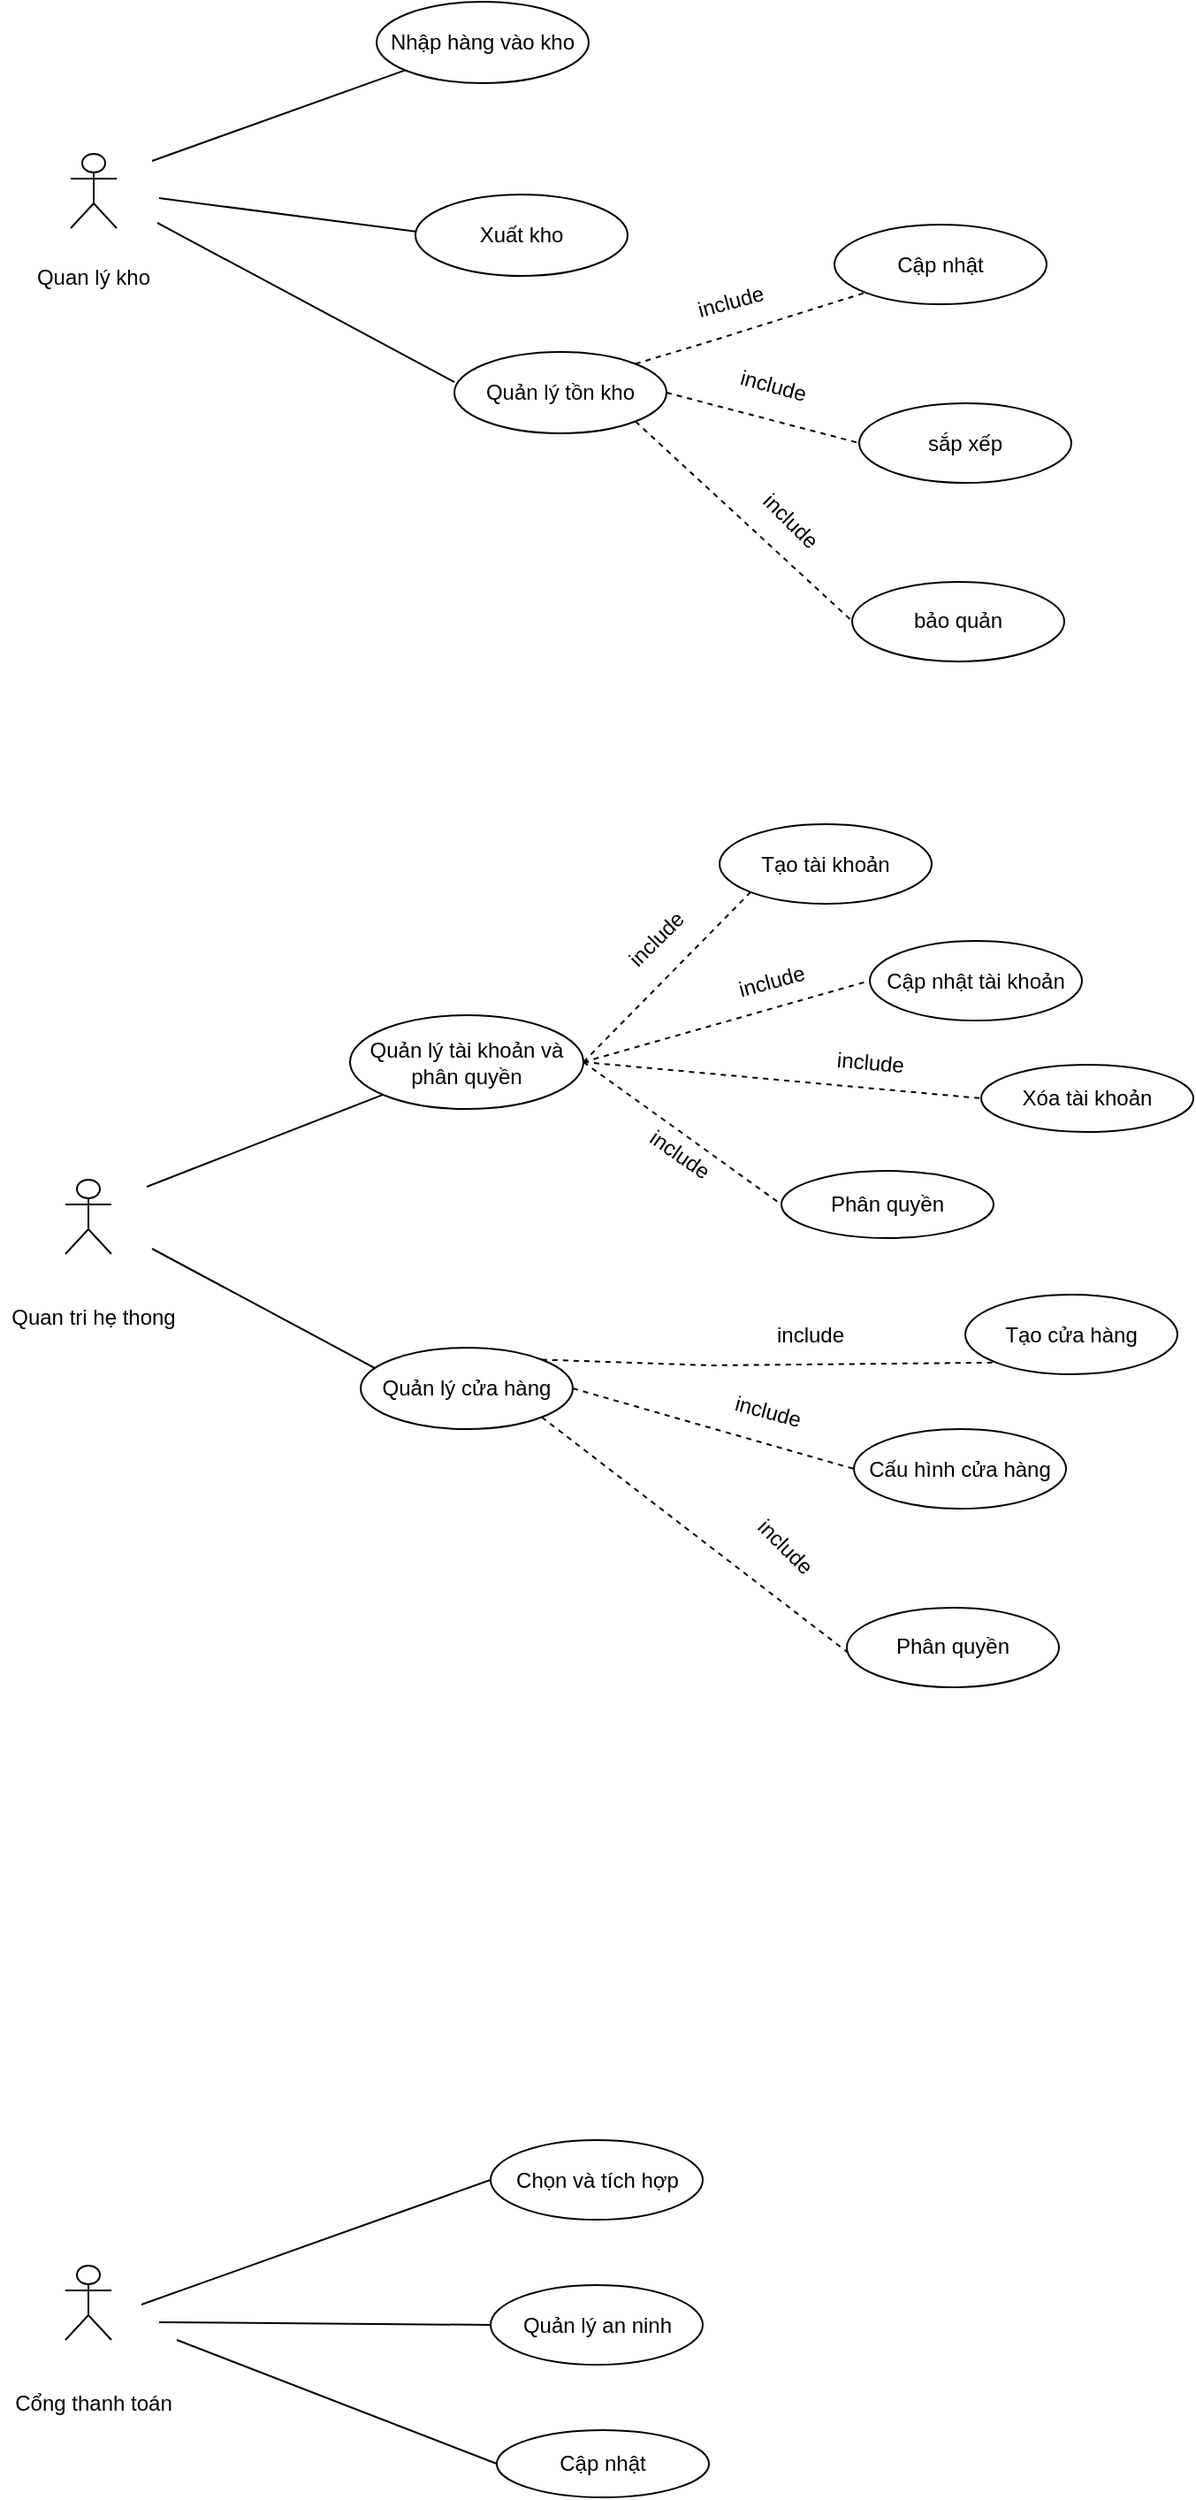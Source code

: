 <mxfile version="24.2.2" type="github">
  <diagram name="Trang-1" id="mjab6ADfAxwIbhP81gIm">
    <mxGraphModel dx="719" dy="754" grid="0" gridSize="10" guides="1" tooltips="1" connect="1" arrows="1" fold="1" page="1" pageScale="1" pageWidth="1654" pageHeight="2336" math="0" shadow="0">
      <root>
        <object label="" id="0">
          <mxCell />
        </object>
        <mxCell id="1" parent="0" />
        <object label="Actor" id="of0kRLde1mflrW6ySoam-1">
          <mxCell style="shape=umlActor;verticalLabelPosition=bottom;verticalAlign=top;html=1;outlineConnect=0;overflow=hidden;noLabel=1;" vertex="1" parent="1">
            <mxGeometry x="88" y="114" width="26" height="42" as="geometry" />
          </mxCell>
        </object>
        <mxCell id="of0kRLde1mflrW6ySoam-7" value="Quan lý kho" style="text;html=1;align=center;verticalAlign=middle;whiteSpace=wrap;rounded=0;" vertex="1" parent="1">
          <mxGeometry x="48" y="169" width="106" height="30" as="geometry" />
        </mxCell>
        <mxCell id="of0kRLde1mflrW6ySoam-8" value="" style="endArrow=none;html=1;rounded=0;" edge="1" parent="1" target="of0kRLde1mflrW6ySoam-9">
          <mxGeometry width="50" height="50" relative="1" as="geometry">
            <mxPoint x="134" y="118" as="sourcePoint" />
            <mxPoint x="205" y="67" as="targetPoint" />
          </mxGeometry>
        </mxCell>
        <mxCell id="of0kRLde1mflrW6ySoam-9" value="Nhập hàng vào kho" style="ellipse;whiteSpace=wrap;html=1;" vertex="1" parent="1">
          <mxGeometry x="261" y="28" width="120" height="46" as="geometry" />
        </mxCell>
        <mxCell id="of0kRLde1mflrW6ySoam-10" value="" style="endArrow=none;html=1;rounded=0;" edge="1" parent="1">
          <mxGeometry width="50" height="50" relative="1" as="geometry">
            <mxPoint x="138" y="139" as="sourcePoint" />
            <mxPoint x="284" y="158" as="targetPoint" />
          </mxGeometry>
        </mxCell>
        <mxCell id="of0kRLde1mflrW6ySoam-11" value="Xuất kho" style="ellipse;whiteSpace=wrap;html=1;" vertex="1" parent="1">
          <mxGeometry x="283" y="137" width="120" height="46" as="geometry" />
        </mxCell>
        <mxCell id="of0kRLde1mflrW6ySoam-13" value="" style="endArrow=none;html=1;rounded=0;" edge="1" parent="1">
          <mxGeometry width="50" height="50" relative="1" as="geometry">
            <mxPoint x="137" y="153" as="sourcePoint" />
            <mxPoint x="305" y="243" as="targetPoint" />
          </mxGeometry>
        </mxCell>
        <mxCell id="of0kRLde1mflrW6ySoam-14" value="Quản lý tồn kho" style="ellipse;whiteSpace=wrap;html=1;" vertex="1" parent="1">
          <mxGeometry x="305" y="226" width="120" height="46" as="geometry" />
        </mxCell>
        <mxCell id="of0kRLde1mflrW6ySoam-16" value="" style="endArrow=none;dashed=1;html=1;rounded=0;exitX=1;exitY=0;exitDx=0;exitDy=0;entryX=0;entryY=1;entryDx=0;entryDy=0;" edge="1" parent="1" source="of0kRLde1mflrW6ySoam-14" target="of0kRLde1mflrW6ySoam-17">
          <mxGeometry width="50" height="50" relative="1" as="geometry">
            <mxPoint x="381" y="326" as="sourcePoint" />
            <mxPoint x="446" y="204" as="targetPoint" />
            <Array as="points">
              <mxPoint x="453" y="219" />
            </Array>
          </mxGeometry>
        </mxCell>
        <mxCell id="of0kRLde1mflrW6ySoam-17" value="Cập nhật" style="ellipse;whiteSpace=wrap;html=1;" vertex="1" parent="1">
          <mxGeometry x="520" y="154" width="120" height="45" as="geometry" />
        </mxCell>
        <mxCell id="of0kRLde1mflrW6ySoam-18" value="" style="endArrow=none;dashed=1;html=1;rounded=0;exitX=1;exitY=0.5;exitDx=0;exitDy=0;entryX=0;entryY=0.5;entryDx=0;entryDy=0;" edge="1" target="of0kRLde1mflrW6ySoam-19" parent="1" source="of0kRLde1mflrW6ySoam-14">
          <mxGeometry width="50" height="50" relative="1" as="geometry">
            <mxPoint x="433" y="274" as="sourcePoint" />
            <mxPoint x="506" y="274" as="targetPoint" />
            <Array as="points" />
          </mxGeometry>
        </mxCell>
        <mxCell id="of0kRLde1mflrW6ySoam-19" value="sắp xếp" style="ellipse;whiteSpace=wrap;html=1;" vertex="1" parent="1">
          <mxGeometry x="534" y="255" width="120" height="45" as="geometry" />
        </mxCell>
        <mxCell id="of0kRLde1mflrW6ySoam-20" value="" style="endArrow=none;dashed=1;html=1;rounded=0;exitX=1;exitY=1;exitDx=0;exitDy=0;entryX=0;entryY=1;entryDx=0;entryDy=0;" edge="1" target="of0kRLde1mflrW6ySoam-21" parent="1" source="of0kRLde1mflrW6ySoam-14">
          <mxGeometry width="50" height="50" relative="1" as="geometry">
            <mxPoint x="390.24" y="332.002" as="sourcePoint" />
            <mxPoint x="456" y="405.98" as="targetPoint" />
            <Array as="points" />
          </mxGeometry>
        </mxCell>
        <mxCell id="of0kRLde1mflrW6ySoam-21" value="bảo quản" style="ellipse;whiteSpace=wrap;html=1;" vertex="1" parent="1">
          <mxGeometry x="530" y="355.98" width="120" height="45" as="geometry" />
        </mxCell>
        <mxCell id="of0kRLde1mflrW6ySoam-23" value="include" style="text;html=1;align=center;verticalAlign=middle;resizable=0;points=[];autosize=1;strokeColor=none;fillColor=none;rotation=-15;" vertex="1" parent="1">
          <mxGeometry x="431" y="185" width="59" height="26" as="geometry" />
        </mxCell>
        <mxCell id="of0kRLde1mflrW6ySoam-25" value="include" style="text;html=1;align=center;verticalAlign=middle;resizable=0;points=[];autosize=1;strokeColor=none;fillColor=none;rotation=15;" vertex="1" parent="1">
          <mxGeometry x="455" y="232" width="59" height="26" as="geometry" />
        </mxCell>
        <mxCell id="of0kRLde1mflrW6ySoam-26" value="include" style="text;html=1;align=center;verticalAlign=middle;resizable=0;points=[];autosize=1;strokeColor=none;fillColor=none;rotation=45;" vertex="1" parent="1">
          <mxGeometry x="465" y="308" width="59" height="26" as="geometry" />
        </mxCell>
        <object label="Actor" id="of0kRLde1mflrW6ySoam-27">
          <mxCell style="shape=umlActor;verticalLabelPosition=bottom;verticalAlign=top;html=1;outlineConnect=0;overflow=hidden;noLabel=1;" vertex="1" parent="1">
            <mxGeometry x="85" y="694" width="26" height="42" as="geometry" />
          </mxCell>
        </object>
        <mxCell id="of0kRLde1mflrW6ySoam-28" value="Quan tri hẹ thong" style="text;html=1;align=center;verticalAlign=middle;whiteSpace=wrap;rounded=0;" vertex="1" parent="1">
          <mxGeometry x="48" y="757" width="106" height="30" as="geometry" />
        </mxCell>
        <mxCell id="of0kRLde1mflrW6ySoam-29" value="" style="endArrow=none;html=1;rounded=0;" edge="1" parent="1" target="of0kRLde1mflrW6ySoam-30">
          <mxGeometry width="50" height="50" relative="1" as="geometry">
            <mxPoint x="131" y="698" as="sourcePoint" />
            <mxPoint x="202" y="647" as="targetPoint" />
          </mxGeometry>
        </mxCell>
        <mxCell id="of0kRLde1mflrW6ySoam-30" value="Quản lý tài khoản và phân quyền" style="ellipse;whiteSpace=wrap;html=1;" vertex="1" parent="1">
          <mxGeometry x="246" y="601" width="132" height="53" as="geometry" />
        </mxCell>
        <mxCell id="of0kRLde1mflrW6ySoam-33" value="" style="endArrow=none;html=1;rounded=0;" edge="1" parent="1">
          <mxGeometry width="50" height="50" relative="1" as="geometry">
            <mxPoint x="134" y="733" as="sourcePoint" />
            <mxPoint x="302" y="823" as="targetPoint" />
          </mxGeometry>
        </mxCell>
        <mxCell id="of0kRLde1mflrW6ySoam-34" value="Quản lý cửa hàng" style="ellipse;whiteSpace=wrap;html=1;" vertex="1" parent="1">
          <mxGeometry x="252" y="789" width="120" height="46" as="geometry" />
        </mxCell>
        <mxCell id="of0kRLde1mflrW6ySoam-35" value="" style="endArrow=none;dashed=1;html=1;rounded=0;exitX=1;exitY=0;exitDx=0;exitDy=0;entryX=0;entryY=1;entryDx=0;entryDy=0;" edge="1" parent="1" source="of0kRLde1mflrW6ySoam-34" target="of0kRLde1mflrW6ySoam-36">
          <mxGeometry width="50" height="50" relative="1" as="geometry">
            <mxPoint x="378" y="906" as="sourcePoint" />
            <mxPoint x="443" y="784" as="targetPoint" />
            <Array as="points">
              <mxPoint x="450" y="799" />
            </Array>
          </mxGeometry>
        </mxCell>
        <mxCell id="of0kRLde1mflrW6ySoam-36" value="Tạo cửa hàng" style="ellipse;whiteSpace=wrap;html=1;" vertex="1" parent="1">
          <mxGeometry x="594" y="759" width="120" height="45" as="geometry" />
        </mxCell>
        <mxCell id="of0kRLde1mflrW6ySoam-37" value="" style="endArrow=none;dashed=1;html=1;rounded=0;exitX=1;exitY=0.5;exitDx=0;exitDy=0;entryX=0;entryY=0.5;entryDx=0;entryDy=0;" edge="1" parent="1" source="of0kRLde1mflrW6ySoam-34" target="of0kRLde1mflrW6ySoam-38">
          <mxGeometry width="50" height="50" relative="1" as="geometry">
            <mxPoint x="430" y="854" as="sourcePoint" />
            <mxPoint x="503" y="854" as="targetPoint" />
            <Array as="points" />
          </mxGeometry>
        </mxCell>
        <mxCell id="of0kRLde1mflrW6ySoam-38" value="Cấu hình cửa hàng" style="ellipse;whiteSpace=wrap;html=1;" vertex="1" parent="1">
          <mxGeometry x="531" y="835" width="120" height="45" as="geometry" />
        </mxCell>
        <mxCell id="of0kRLde1mflrW6ySoam-39" value="" style="endArrow=none;dashed=1;html=1;rounded=0;exitX=1;exitY=1;exitDx=0;exitDy=0;entryX=0;entryY=1;entryDx=0;entryDy=0;" edge="1" parent="1" source="of0kRLde1mflrW6ySoam-34" target="of0kRLde1mflrW6ySoam-40">
          <mxGeometry width="50" height="50" relative="1" as="geometry">
            <mxPoint x="387.24" y="912.002" as="sourcePoint" />
            <mxPoint x="453" y="985.98" as="targetPoint" />
            <Array as="points" />
          </mxGeometry>
        </mxCell>
        <mxCell id="of0kRLde1mflrW6ySoam-40" value="Phân quyền" style="ellipse;whiteSpace=wrap;html=1;" vertex="1" parent="1">
          <mxGeometry x="527" y="935.98" width="120" height="45" as="geometry" />
        </mxCell>
        <mxCell id="of0kRLde1mflrW6ySoam-41" value="include" style="text;html=1;align=center;verticalAlign=middle;resizable=0;points=[];autosize=1;strokeColor=none;fillColor=none;rotation=0;" vertex="1" parent="1">
          <mxGeometry x="476" y="768.5" width="59" height="26" as="geometry" />
        </mxCell>
        <mxCell id="of0kRLde1mflrW6ySoam-42" value="include" style="text;html=1;align=center;verticalAlign=middle;resizable=0;points=[];autosize=1;strokeColor=none;fillColor=none;rotation=15;" vertex="1" parent="1">
          <mxGeometry x="452" y="812" width="59" height="26" as="geometry" />
        </mxCell>
        <mxCell id="of0kRLde1mflrW6ySoam-43" value="include" style="text;html=1;align=center;verticalAlign=middle;resizable=0;points=[];autosize=1;strokeColor=none;fillColor=none;rotation=45;" vertex="1" parent="1">
          <mxGeometry x="462" y="888" width="59" height="26" as="geometry" />
        </mxCell>
        <mxCell id="of0kRLde1mflrW6ySoam-46" value="" style="endArrow=none;dashed=1;html=1;rounded=0;exitX=1;exitY=0.5;exitDx=0;exitDy=0;entryX=0;entryY=1;entryDx=0;entryDy=0;" edge="1" parent="1" source="of0kRLde1mflrW6ySoam-30" target="of0kRLde1mflrW6ySoam-47">
          <mxGeometry width="50" height="50" relative="1" as="geometry">
            <mxPoint x="347" y="868" as="sourcePoint" />
            <mxPoint x="477" y="580" as="targetPoint" />
          </mxGeometry>
        </mxCell>
        <mxCell id="of0kRLde1mflrW6ySoam-47" value="Tạo tài khoản" style="ellipse;whiteSpace=wrap;html=1;" vertex="1" parent="1">
          <mxGeometry x="455" y="493" width="120" height="45" as="geometry" />
        </mxCell>
        <mxCell id="of0kRLde1mflrW6ySoam-48" value="" style="endArrow=none;dashed=1;html=1;rounded=0;exitX=1;exitY=0.5;exitDx=0;exitDy=0;entryX=0;entryY=0.5;entryDx=0;entryDy=0;" edge="1" target="of0kRLde1mflrW6ySoam-49" parent="1" source="of0kRLde1mflrW6ySoam-30">
          <mxGeometry width="50" height="50" relative="1" as="geometry">
            <mxPoint x="388" y="638" as="sourcePoint" />
            <mxPoint x="487" y="590" as="targetPoint" />
          </mxGeometry>
        </mxCell>
        <mxCell id="of0kRLde1mflrW6ySoam-49" value="Cập nhật tài khoản" style="ellipse;whiteSpace=wrap;html=1;" vertex="1" parent="1">
          <mxGeometry x="540" y="559" width="120" height="45" as="geometry" />
        </mxCell>
        <mxCell id="of0kRLde1mflrW6ySoam-50" value="" style="endArrow=none;dashed=1;html=1;rounded=0;exitX=1;exitY=0.5;exitDx=0;exitDy=0;entryX=0;entryY=0.5;entryDx=0;entryDy=0;" edge="1" target="of0kRLde1mflrW6ySoam-51" parent="1" source="of0kRLde1mflrW6ySoam-30">
          <mxGeometry width="50" height="50" relative="1" as="geometry">
            <mxPoint x="513" y="709" as="sourcePoint" />
            <mxPoint x="612" y="661" as="targetPoint" />
          </mxGeometry>
        </mxCell>
        <mxCell id="of0kRLde1mflrW6ySoam-51" value="Xóa tài khoản" style="ellipse;whiteSpace=wrap;html=1;" vertex="1" parent="1">
          <mxGeometry x="603" y="629" width="120" height="38" as="geometry" />
        </mxCell>
        <mxCell id="of0kRLde1mflrW6ySoam-52" value="" style="endArrow=none;dashed=1;html=1;rounded=0;entryX=0;entryY=0.5;entryDx=0;entryDy=0;exitX=1;exitY=0.5;exitDx=0;exitDy=0;" edge="1" target="of0kRLde1mflrW6ySoam-53" parent="1" source="of0kRLde1mflrW6ySoam-30">
          <mxGeometry width="50" height="50" relative="1" as="geometry">
            <mxPoint x="354.995" y="639.909" as="sourcePoint" />
            <mxPoint x="618.04" y="716" as="targetPoint" />
          </mxGeometry>
        </mxCell>
        <mxCell id="of0kRLde1mflrW6ySoam-53" value="Phân quyền" style="ellipse;whiteSpace=wrap;html=1;" vertex="1" parent="1">
          <mxGeometry x="490" y="689" width="120" height="38" as="geometry" />
        </mxCell>
        <mxCell id="of0kRLde1mflrW6ySoam-54" value="include" style="text;html=1;align=center;verticalAlign=middle;resizable=0;points=[];autosize=1;strokeColor=none;fillColor=none;rotation=-45;" vertex="1" parent="1">
          <mxGeometry x="389.999" y="545.002" width="59" height="26" as="geometry" />
        </mxCell>
        <mxCell id="of0kRLde1mflrW6ySoam-55" value="include" style="text;html=1;align=center;verticalAlign=middle;resizable=0;points=[];autosize=1;strokeColor=none;fillColor=none;rotation=-15;" vertex="1" parent="1">
          <mxGeometry x="454.999" y="568.502" width="59" height="26" as="geometry" />
        </mxCell>
        <mxCell id="of0kRLde1mflrW6ySoam-56" value="include" style="text;html=1;align=center;verticalAlign=middle;resizable=0;points=[];autosize=1;strokeColor=none;fillColor=none;rotation=5;" vertex="1" parent="1">
          <mxGeometry x="510.999" y="614.502" width="59" height="26" as="geometry" />
        </mxCell>
        <mxCell id="of0kRLde1mflrW6ySoam-58" value="include" style="text;html=1;align=center;verticalAlign=middle;resizable=0;points=[];autosize=1;strokeColor=none;fillColor=none;rotation=35;" vertex="1" parent="1">
          <mxGeometry x="402.999" y="667.002" width="59" height="26" as="geometry" />
        </mxCell>
        <object label="Actor" id="of0kRLde1mflrW6ySoam-59">
          <mxCell style="shape=umlActor;verticalLabelPosition=bottom;verticalAlign=top;html=1;outlineConnect=0;overflow=hidden;noLabel=1;" vertex="1" parent="1">
            <mxGeometry x="85" y="1308" width="26" height="42" as="geometry" />
          </mxCell>
        </object>
        <mxCell id="of0kRLde1mflrW6ySoam-60" value="Cổng thanh toán" style="text;html=1;align=center;verticalAlign=middle;whiteSpace=wrap;rounded=0;" vertex="1" parent="1">
          <mxGeometry x="48" y="1371" width="106" height="30" as="geometry" />
        </mxCell>
        <mxCell id="of0kRLde1mflrW6ySoam-61" value="" style="endArrow=none;html=1;rounded=0;entryX=0;entryY=0.5;entryDx=0;entryDy=0;" edge="1" parent="1" target="of0kRLde1mflrW6ySoam-75">
          <mxGeometry width="50" height="50" relative="1" as="geometry">
            <mxPoint x="128" y="1330" as="sourcePoint" />
            <mxPoint x="261" y="1329.5" as="targetPoint" />
          </mxGeometry>
        </mxCell>
        <mxCell id="of0kRLde1mflrW6ySoam-75" value="Chọn và tích hợp" style="ellipse;whiteSpace=wrap;html=1;" vertex="1" parent="1">
          <mxGeometry x="325.5" y="1237" width="120" height="45" as="geometry" />
        </mxCell>
        <mxCell id="of0kRLde1mflrW6ySoam-77" value="Quản lý an ninh" style="ellipse;whiteSpace=wrap;html=1;" vertex="1" parent="1">
          <mxGeometry x="325.5" y="1319" width="120" height="45" as="geometry" />
        </mxCell>
        <mxCell id="of0kRLde1mflrW6ySoam-79" value="Cập nhật" style="ellipse;whiteSpace=wrap;html=1;" vertex="1" parent="1">
          <mxGeometry x="329" y="1401" width="120" height="38" as="geometry" />
        </mxCell>
        <mxCell id="of0kRLde1mflrW6ySoam-88" value="" style="endArrow=none;html=1;rounded=0;entryX=0;entryY=0.5;entryDx=0;entryDy=0;" edge="1" parent="1" target="of0kRLde1mflrW6ySoam-77">
          <mxGeometry width="50" height="50" relative="1" as="geometry">
            <mxPoint x="138" y="1340" as="sourcePoint" />
            <mxPoint x="310" y="1286" as="targetPoint" />
          </mxGeometry>
        </mxCell>
        <mxCell id="of0kRLde1mflrW6ySoam-89" value="" style="endArrow=none;html=1;rounded=0;entryX=0;entryY=0.5;entryDx=0;entryDy=0;" edge="1" parent="1" target="of0kRLde1mflrW6ySoam-79">
          <mxGeometry width="50" height="50" relative="1" as="geometry">
            <mxPoint x="148" y="1350" as="sourcePoint" />
            <mxPoint x="320" y="1296" as="targetPoint" />
          </mxGeometry>
        </mxCell>
      </root>
    </mxGraphModel>
  </diagram>
</mxfile>
